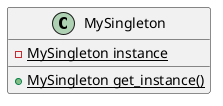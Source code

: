 
@startuml singleton
class MySingleton {
    -{static} MySingleton instance
    +{static} MySingleton get_instance()
}
@enduml
